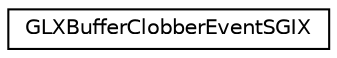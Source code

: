 digraph "Graphical Class Hierarchy"
{
  edge [fontname="Helvetica",fontsize="10",labelfontname="Helvetica",labelfontsize="10"];
  node [fontname="Helvetica",fontsize="10",shape=record];
  rankdir="LR";
  Node1 [label="GLXBufferClobberEventSGIX",height=0.2,width=0.4,color="black", fillcolor="white", style="filled",URL="$struct_g_l_x_buffer_clobber_event_s_g_i_x.html"];
}
